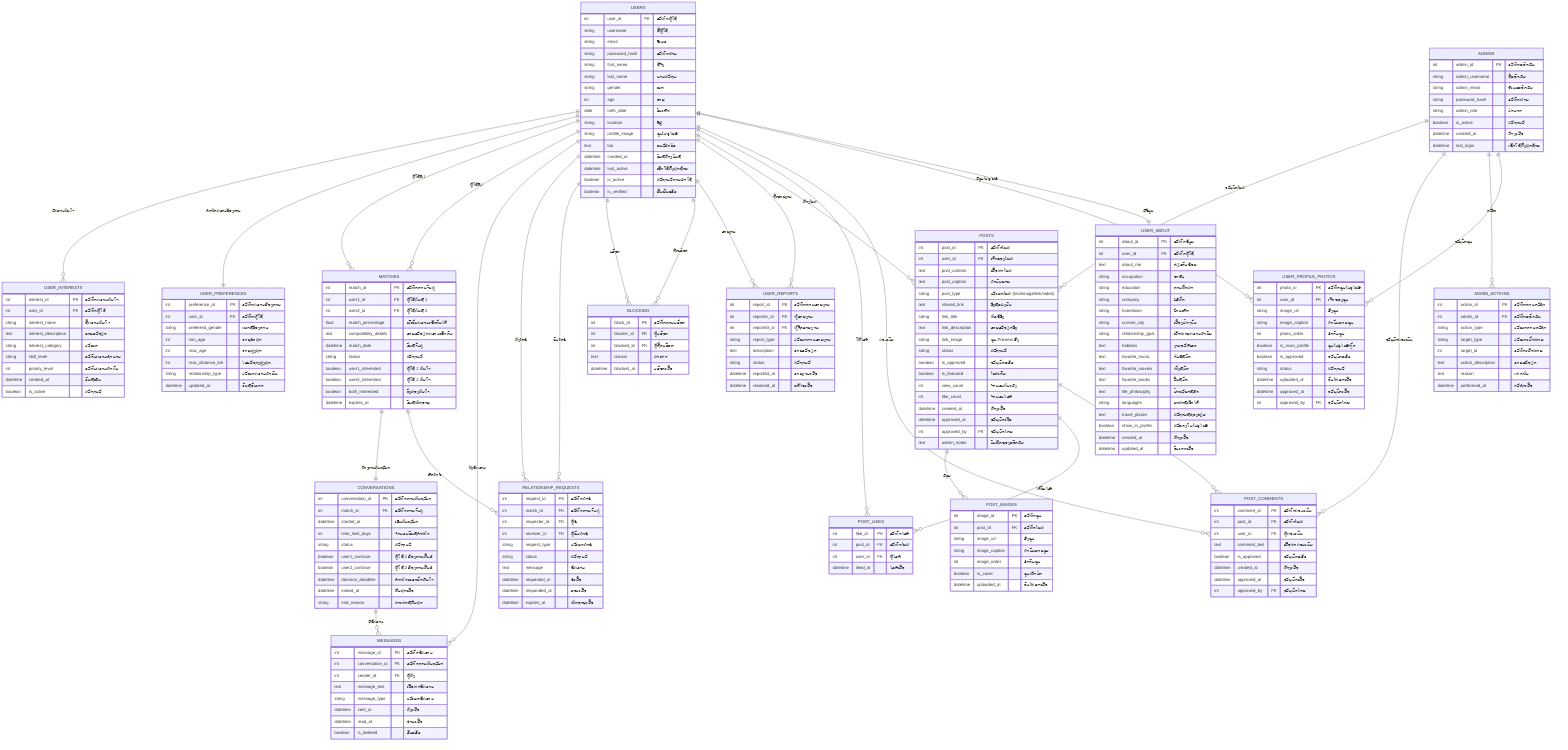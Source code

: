 erDiagram
    %% ລະບົບຫາຄູ່ຮັກ - LOVE MATCHING SYSTEM
    
    USERS {
        int user_id PK "ລະຫັດຜູ້ໃຊ້"
        string username "ຊື່ຜູ້ໃຊ້"
        string email "ອີເມວ"
        string password_hash "ລະຫັດຜ່ານ"
        string first_name "ຊື່ຈິງ"
        string last_name "ນາມສະກຸນ"
        string gender "ເພດ"
        int age "ອາຍຸ"
        date birth_date "ວັນເກີດ"
        string location "ທີ່ຢູ່"
        string profile_image "ຮູບໂປຣໄຟລ໌"
        text bio "ແນະນຳຕົວ"
        datetime created_at "ວັນທີ່ສ້າງບັນຊີ"
        datetime last_active "ເຂົ້າໃຊ້ຄັ້ງສຸດທ້າຍ"
        boolean is_active "ສະຖານະການນຳໃຊ້"
        boolean is_verified "ຢືນຢັນແລ້ວ"
    }
    
    USER_INTERESTS {
        int interest_id PK "ລະຫັດຄວາມສົນໃຈ"
        int user_id FK "ລະຫັດຜູ້ໃຊ້"
        string interest_name "ຊື່ຄວາມສົນໃຈ"
        text interest_description "ລາຍລະອຽດ"
        string interest_category "ປະເພດ"
        string skill_level "ລະດັບຄວາມຊຳນານ"
        int priority_level "ລະດັບຄວາມສຳຄັນ"
        datetime created_at "ວັນທີ່ເພີ່ມ"
        boolean is_active "ສະຖານະ"
    }
    
    USER_PREFERENCES {
        int preference_id PK "ລະຫັດຄວາມຕ້ອງການ"
        int user_id FK "ລະຫັດຜູ້ໃຊ້"
        string preferred_gender "ເພດທີ່ຕ້ອງການ"
        int min_age "ອາຍຸຕ່ຳສຸດ"
        int max_age "ອາຍຸສູງສຸດ"
        int max_distance_km "ໄລຍະທາງສູງສຸດ"
        string relationship_type "ປະເພດຄວາມສຳພັນ"
        datetime updated_at "ວັນທີ່ອັບເດດ"
    }
    
    MATCHES {
        int match_id PK "ລະຫັດການຈັບຄູ່"
        int user1_id FK "ຜູ້ໃຊ້ຄົນທີ່ 1"
        int user2_id FK "ຜູ້ໃຊ້ຄົນທີ່ 2"
        float match_percentage "ເປີເຊັນຄວາມເຂົ້າກັນໄດ້"
        text compatibility_details "ລາຍລະອຽດຄວາມເຂົ້າກັນ"
        datetime match_date "ວັນທີ່ຈັບຄູ່"
        string status "ສະຖານະ"
        boolean user1_interested "ຜູ້ໃຊ້ 1 ສົນໃຈ"
        boolean user2_interested "ຜູ້ໃຊ້ 2 ສົນໃຈ"
        boolean both_interested "ທັງສອງສົນໃຈ"
        datetime expires_at "ວັນທີ່ໝົດອາຍຸ"
    }
    
    CONVERSATIONS {
        int conversation_id PK "ລະຫັດການສົນທະນາ"
        int match_id FK "ລະຫັດການຈັບຄູ່"
        datetime started_at "ເລີ່ມສົນທະນາ"
        int time_limit_days "ຈຳນວນວັນທີ່ກຳໜົດ"
        string status "ສະຖານະ"
        boolean user1_continue "ຜູ້ໃຊ້ 1 ຕ້ອງການສືບຕໍ່"
        boolean user2_continue "ຜູ້ໃຊ້ 2 ຕ້ອງການສືບຕໍ່"
        datetime decision_deadline "ກຳໜົດເວລາຕັດສິນໃຈ"
        datetime ended_at "ສິ້ນສຸດເມື່ອ"
        string end_reason "ສາເຫດທີ່ສິ້ນສຸດ"
    }
    
    MESSAGES {
        int message_id PK "ລະຫັດຂໍ້ຄວາມ"
        int conversation_id FK "ລະຫັດການສົນທະນາ"
        int sender_id FK "ຜູ້ສົ່ງ"
        text message_text "ເນື້ອຫາຂໍ້ຄວາມ"
        string message_type "ປະເພດຂໍ້ຄວາມ"
        datetime sent_at "ສົ່ງເມື່ອ"
        datetime read_at "ອ່ານເມື່ອ"
        boolean is_deleted "ລຶບແລ້ວ"
    }
    
    RELATIONSHIP_REQUESTS {
        int request_id PK "ລະຫັດຄຳຂໍ"
        int match_id FK "ລະຫັດການຈັບຄູ່"
        int requester_id FK "ຜູ້ຂໍ"
        int receiver_id FK "ຜູ້ຮັບຄຳຂໍ"
        string request_type "ປະເພດຄຳຂໍ"
        string status "ສະຖານະ"
        text message "ຂໍ້ຄວາມ"
        datetime requested_at "ຂໍເມື່ອ"
        datetime responded_at "ຕອບເມື່ອ"
        datetime expires_at "ໝົດອາຍຸເມື່ອ"
    }
    
    BLOCKING {
        int block_id PK "ລະຫັດການບລັອກ"
        int blocker_id FK "ຜູ້ບລັອກ"
        int blocked_id FK "ຜູ້ຖືກບລັອກ"
        text reason "ສາເຫດ"
        datetime blocked_at "ບລັອກເມື່ອ"
    }
    
    USER_REPORTS {
        int report_id PK "ລະຫັດການລາຍງານ"
        int reporter_id FK "ຜູ້ລາຍງານ"
        int reported_id FK "ຜູ້ຖືກລາຍງານ"
        string report_type "ປະເພດການລາຍງານ"
        text description "ລາຍລະອຽດ"
        string status "ສະຖານະ"
        datetime reported_at "ລາຍງານເມື່ອ"
        datetime resolved_at "ແກ້ໄຂເມື່ອ"
    }
    
    POSTS {
        int post_id PK "ລະຫັດໂພສ"
        int user_id FK "ເຈົ້າຂອງໂພສ"
        text post_content "ເນື້ອຫາໂພສ"
        text post_caption "ຄຳບັນຍາຍ"
        string post_type "ປະເພດໂພສ (text/image/link/video)"
        text shared_link "ລິ້ງທີ່ແບ່ງປັນ"
        string link_title "ຫົວຂໍ້ລິ້ງ"
        text link_description "ລາຍລະອຽດລິ້ງ"
        string link_image "ຮູບ Preview ລິ້ງ"
        string status "ສະຖານະ"
        boolean is_approved "ອະນຸມັດແລ້ວ"
        boolean is_featured "ໂພສເດັ່ນ"
        int view_count "ຈຳນວນຄົນເບິ່ງ"
        int like_count "ຈຳນວນໄລກ໌"
        datetime created_at "ສ້າງເມື່ອ"
        datetime approved_at "ອະນຸມັດເມື່ອ"
        int approved_by FK "ອະນຸມັດໂດຍ"
        text admin_notes "ບັນທຶກຂອງແອັດມິນ"
    }
    
    POST_IMAGES {
        int image_id PK "ລະຫັດຮູບ"
        int post_id FK "ລະຫັດໂພສ"
        string image_url "ລິ້ງຮູບ"
        string image_caption "ຄຳບັນຍາຍຮູບ"
        int image_order "ລຳດັບຮູບ"
        boolean is_cover "ຮູບໜ້າປົກ"
        datetime uploaded_at "ອັບໂຫລດເມື່ອ"
    }
    
    POST_LIKES {
        int like_id PK "ລະຫັດໄລກ໌"
        int post_id FK "ລະຫັດໂພສ"
        int user_id FK "ຜູ້ໄລກ໌"
        datetime liked_at "ໄລກ໌ເມື່ອ"
    }
    
    POST_COMMENTS {
        int comment_id PK "ລະຫັດຄອມເມັນ"
        int post_id FK "ລະຫັດໂພສ"
        int user_id FK "ຜູ້ຄອມເມັນ"
        text comment_text "ເນື້ອຫາຄອມເມັນ"
        boolean is_approved "ອະນຸມັດແລ້ວ"
        datetime created_at "ສ້າງເມື່ອ"
        datetime approved_at "ອະນຸມັດເມື່ອ"
        int approved_by FK "ອະນຸມັດໂດຍ"
    }
    
    ADMINS {
        int admin_id PK "ລະຫັດແອັດມິນ"
        string admin_username "ຊື່ແອັດມິນ"
        string admin_email "ອີເມວແອັດມິນ"
        string password_hash "ລະຫັດຜ່ານ"
        string admin_role "ບົດບາດ"
        boolean is_active "ສະຖານະ"
        datetime created_at "ສ້າງເມື່ອ"
        datetime last_login "ເຂົ້າໃຊ້ຄັ້ງສຸດທ້າຍ"
    }
    
    ADMIN_ACTIONS {
        int action_id PK "ລະຫັດການກະທຳ"
        int admin_id FK "ລະຫັດແອັດມິນ"
        string action_type "ປະເພດການກະທຳ"
        string target_type "ປະເພດເປົ້າໝາຍ"
        int target_id "ລະຫັດເປົ້າໝາຍ"
        text action_description "ລາຍລະອຽດ"
        text reason "ເຫດຜົນ"
        datetime performed_at "ກະທຳເມື່ອ"
    }
    
    USER_PROFILE_PHOTOS {
        int photo_id PK "ລະຫັດຮູບໂປຣໄຟລ໌"
        int user_id FK "ເຈົ້າຂອງຮູບ"
        string image_url "ລິ້ງຮູບ"
        string image_caption "ຄຳບັນຍາຍຮູບ"
        int photo_order "ລຳດັບຮູບ"
        boolean is_main_profile "ຮູບໂປຣໄຟລ໌ຫຼັກ"
        boolean is_approved "ອະນຸມັດແລ້ວ"
        string status "ສະຖານະ"
        datetime uploaded_at "ອັບໂຫລດເມື່ອ"
        datetime approved_at "ອະນຸມັດເມື່ອ"
        int approved_by FK "ອະນຸມັດໂດຍ"
    }
    
    USER_ABOUT {
        int about_id PK "ລະຫັດຂໍ້ມູນ"
        int user_id FK "ລະຫັດຜູ້ໃຊ້"
        text about_me "ກ່ຽວກັບຂ້ອຍ"
        string occupation "ອາຊີບ"
        string education "ການສຶກສາ"
        string company "ບໍລິສັດ"
        string hometown "ບ້ານເກີດ"
        string current_city "ເມືອງປັດຈຸບັນ"
        string relationship_goal "ເປົ້າໝາຍຄວາມສຳພັນ"
        text hobbies "ງານອະດິເລກ"
        text favorite_music "ດົນຕີທີ່ມັກ"
        text favorite_movies "ໜັງທີ່ມັກ"
        text favorite_books "ປຶ້ມທີ່ມັກ"
        text life_philosophy "ປັດຊະຍາຊີວິດ"
        string languages "ພາສາທີ່ເວົ້າໄດ້"
        text travel_places "ສະຖານທີ່ທ່ອງທ່ຽວ"
        boolean show_in_profile "ສະແດງໃນໂປຣໄຟລ໌"
        datetime created_at "ສ້າງເມື່ອ"
        datetime updated_at "ອັບເດດເມື່ອ"
    }
    
    %% ຄວາມສຳພັນລະຫວ່າງຕາຕະລາງ
    USERS ||--o{ USER_INTERESTS : "ມີຄວາມສົນໃຈ"
    USERS ||--|| USER_PREFERENCES : "ກຳໜົດຄວາມຕ້ອງການ"
    USERS ||--o{ MATCHES : "ຜູ້ໃຊ້ທີ່ 1"
    USERS ||--o{ MATCHES : "ຜູ້ໃຊ້ທີ່ 2"
    MATCHES ||--|| CONVERSATIONS : "ສ້າງການສົນທະນາ"
    CONVERSATIONS ||--o{ MESSAGES : "ມີຂໍ້ຄວາມ"
    USERS ||--o{ MESSAGES : "ສົ່ງຂໍ້ຄວາມ"
    MATCHES ||--o{ RELATIONSHIP_REQUESTS : "ເກີດຄຳຂໍ"
    USERS ||--o{ RELATIONSHIP_REQUESTS : "ສົ່ງຄຳຂໍ"
    USERS ||--o{ RELATIONSHIP_REQUESTS : "ຮັບຄຳຂໍ"
    USERS ||--o{ BLOCKING : "ບລັອກ"
    USERS ||--o{ BLOCKING : "ຖືກບລັອກ"
    USERS ||--o{ USER_REPORTS : "ລາຍງານ"
    USERS ||--o{ USER_REPORTS : "ຖືກລາຍງານ"
    USERS ||--o{ POSTS : "ສ້າງໂພສ"
    POSTS ||--o{ POST_IMAGES : "ມີຮູບ"
    USERS ||--o{ POST_LIKES : "ໃຫ້ໄລກ໌"
    POSTS ||--o{ POST_LIKES : "ໄດ້ຮັບໄລກ໌"
    USERS ||--o{ POST_COMMENTS : "ຄອມເມັນ"
    POSTS ||--o{ POST_COMMENTS : "ໄດ້ຮັບຄອມເມັນ"
    ADMINS ||--o{ POSTS : "ອະນຸມັດໂພສ"
    ADMINS ||--o{ POST_COMMENTS : "ອະນຸມັດຄອມເມັນ"
    ADMINS ||--o{ ADMIN_ACTIONS : "ກະທຳ"
    USERS ||--o{ USER_PROFILE_PHOTOS : "ມີຮູບໂປຣໄຟລ໌"
    ADMINS ||--o{ USER_PROFILE_PHOTOS : "ອະນຸມັດຮູບ"
    USERS ||--|| USER_ABOUT : "ມີຂໍ້ມູນ"